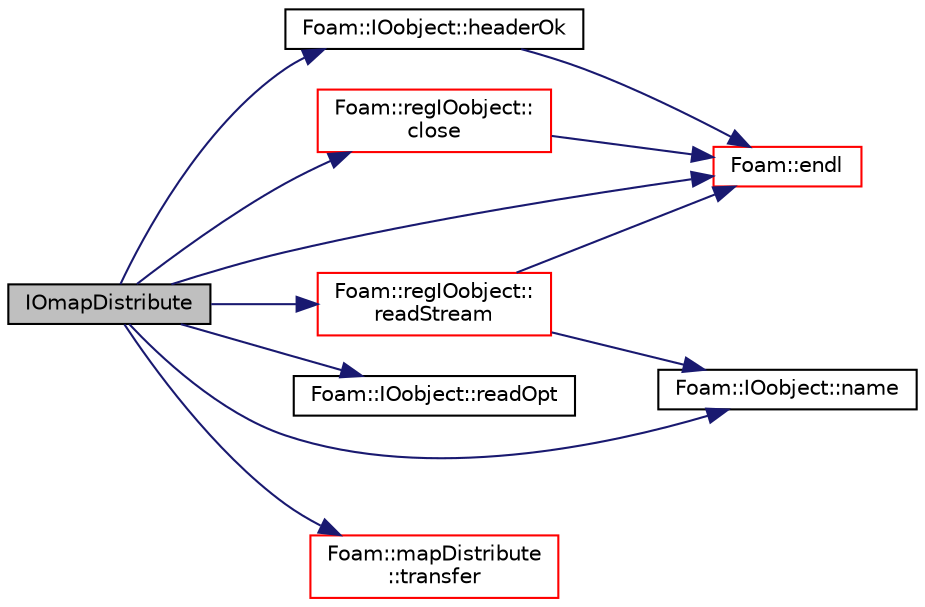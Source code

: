 digraph "IOmapDistribute"
{
  bgcolor="transparent";
  edge [fontname="Helvetica",fontsize="10",labelfontname="Helvetica",labelfontsize="10"];
  node [fontname="Helvetica",fontsize="10",shape=record];
  rankdir="LR";
  Node632 [label="IOmapDistribute",height=0.2,width=0.4,color="black", fillcolor="grey75", style="filled", fontcolor="black"];
  Node632 -> Node633 [color="midnightblue",fontsize="10",style="solid",fontname="Helvetica"];
  Node633 [label="Foam::regIOobject::\lclose",height=0.2,width=0.4,color="red",URL="$a27441.html#a5ae591df94fc66ccb85cbb6565368bca",tooltip="Close Istream. "];
  Node633 -> Node647 [color="midnightblue",fontsize="10",style="solid",fontname="Helvetica"];
  Node647 [label="Foam::endl",height=0.2,width=0.4,color="red",URL="$a21851.html#a2db8fe02a0d3909e9351bb4275b23ce4",tooltip="Add newline and flush stream. "];
  Node632 -> Node647 [color="midnightblue",fontsize="10",style="solid",fontname="Helvetica"];
  Node632 -> Node649 [color="midnightblue",fontsize="10",style="solid",fontname="Helvetica"];
  Node649 [label="Foam::IOobject::headerOk",height=0.2,width=0.4,color="black",URL="$a27249.html#a9d4879c850ce41d945ff77e788de3a23",tooltip="Read and check header info. "];
  Node649 -> Node647 [color="midnightblue",fontsize="10",style="solid",fontname="Helvetica"];
  Node632 -> Node650 [color="midnightblue",fontsize="10",style="solid",fontname="Helvetica"];
  Node650 [label="Foam::IOobject::name",height=0.2,width=0.4,color="black",URL="$a27249.html#acc80e00a8ac919288fb55bd14cc88bf6",tooltip="Return name. "];
  Node632 -> Node651 [color="midnightblue",fontsize="10",style="solid",fontname="Helvetica"];
  Node651 [label="Foam::IOobject::readOpt",height=0.2,width=0.4,color="black",URL="$a27249.html#a81b608e0b8d8e2a8f1bc927cd6076c59"];
  Node632 -> Node652 [color="midnightblue",fontsize="10",style="solid",fontname="Helvetica"];
  Node652 [label="Foam::regIOobject::\lreadStream",height=0.2,width=0.4,color="red",URL="$a27441.html#a1cab0be4cd0a737bfcdd4e43a032d3fd",tooltip="Return Istream and check object type against that given. "];
  Node652 -> Node650 [color="midnightblue",fontsize="10",style="solid",fontname="Helvetica"];
  Node652 -> Node647 [color="midnightblue",fontsize="10",style="solid",fontname="Helvetica"];
  Node632 -> Node945 [color="midnightblue",fontsize="10",style="solid",fontname="Helvetica"];
  Node945 [label="Foam::mapDistribute\l::transfer",height=0.2,width=0.4,color="red",URL="$a28513.html#af64d854813069b200f47b4a3dcba4d9b",tooltip="Transfer the contents of the argument and annul the argument. "];
}
